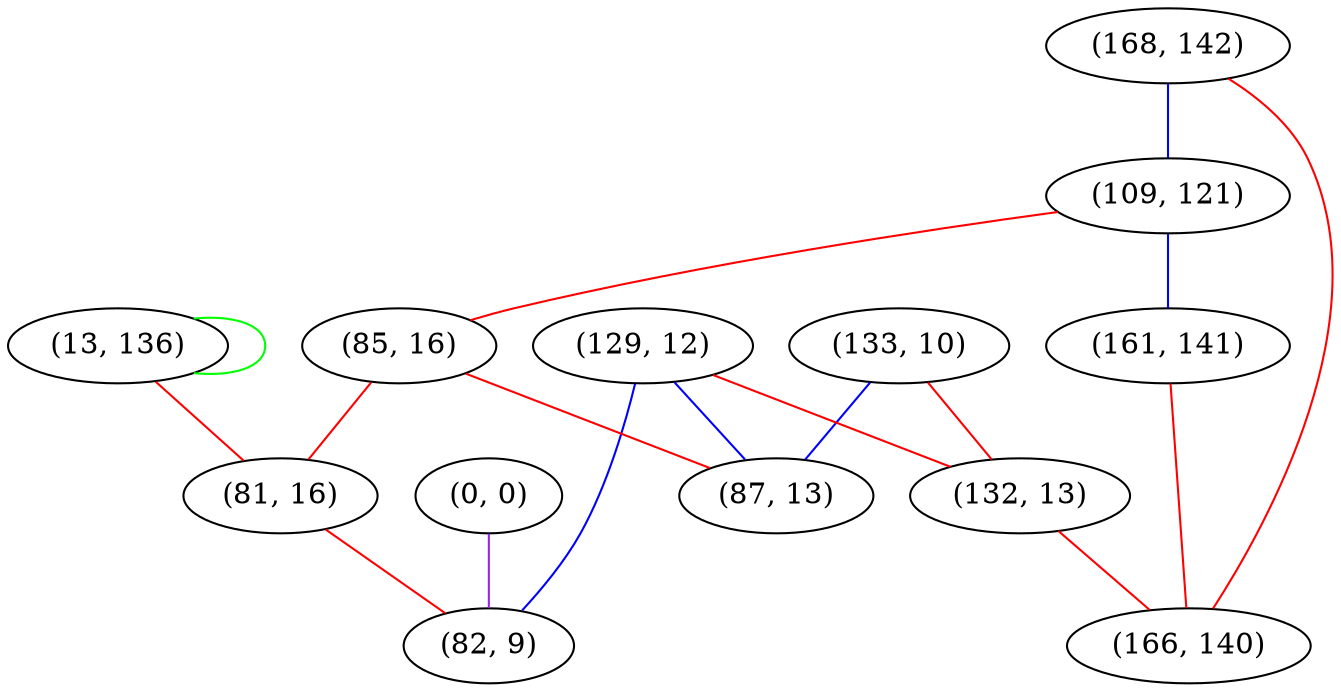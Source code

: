 graph "" {
"(168, 142)";
"(0, 0)";
"(133, 10)";
"(13, 136)";
"(129, 12)";
"(109, 121)";
"(132, 13)";
"(85, 16)";
"(161, 141)";
"(166, 140)";
"(81, 16)";
"(87, 13)";
"(82, 9)";
"(168, 142)" -- "(166, 140)"  [color=red, key=0, weight=1];
"(168, 142)" -- "(109, 121)"  [color=blue, key=0, weight=3];
"(0, 0)" -- "(82, 9)"  [color=purple, key=0, weight=4];
"(133, 10)" -- "(132, 13)"  [color=red, key=0, weight=1];
"(133, 10)" -- "(87, 13)"  [color=blue, key=0, weight=3];
"(13, 136)" -- "(81, 16)"  [color=red, key=0, weight=1];
"(13, 136)" -- "(13, 136)"  [color=green, key=0, weight=2];
"(129, 12)" -- "(132, 13)"  [color=red, key=0, weight=1];
"(129, 12)" -- "(87, 13)"  [color=blue, key=0, weight=3];
"(129, 12)" -- "(82, 9)"  [color=blue, key=0, weight=3];
"(109, 121)" -- "(161, 141)"  [color=blue, key=0, weight=3];
"(109, 121)" -- "(85, 16)"  [color=red, key=0, weight=1];
"(132, 13)" -- "(166, 140)"  [color=red, key=0, weight=1];
"(85, 16)" -- "(81, 16)"  [color=red, key=0, weight=1];
"(85, 16)" -- "(87, 13)"  [color=red, key=0, weight=1];
"(161, 141)" -- "(166, 140)"  [color=red, key=0, weight=1];
"(81, 16)" -- "(82, 9)"  [color=red, key=0, weight=1];
}
